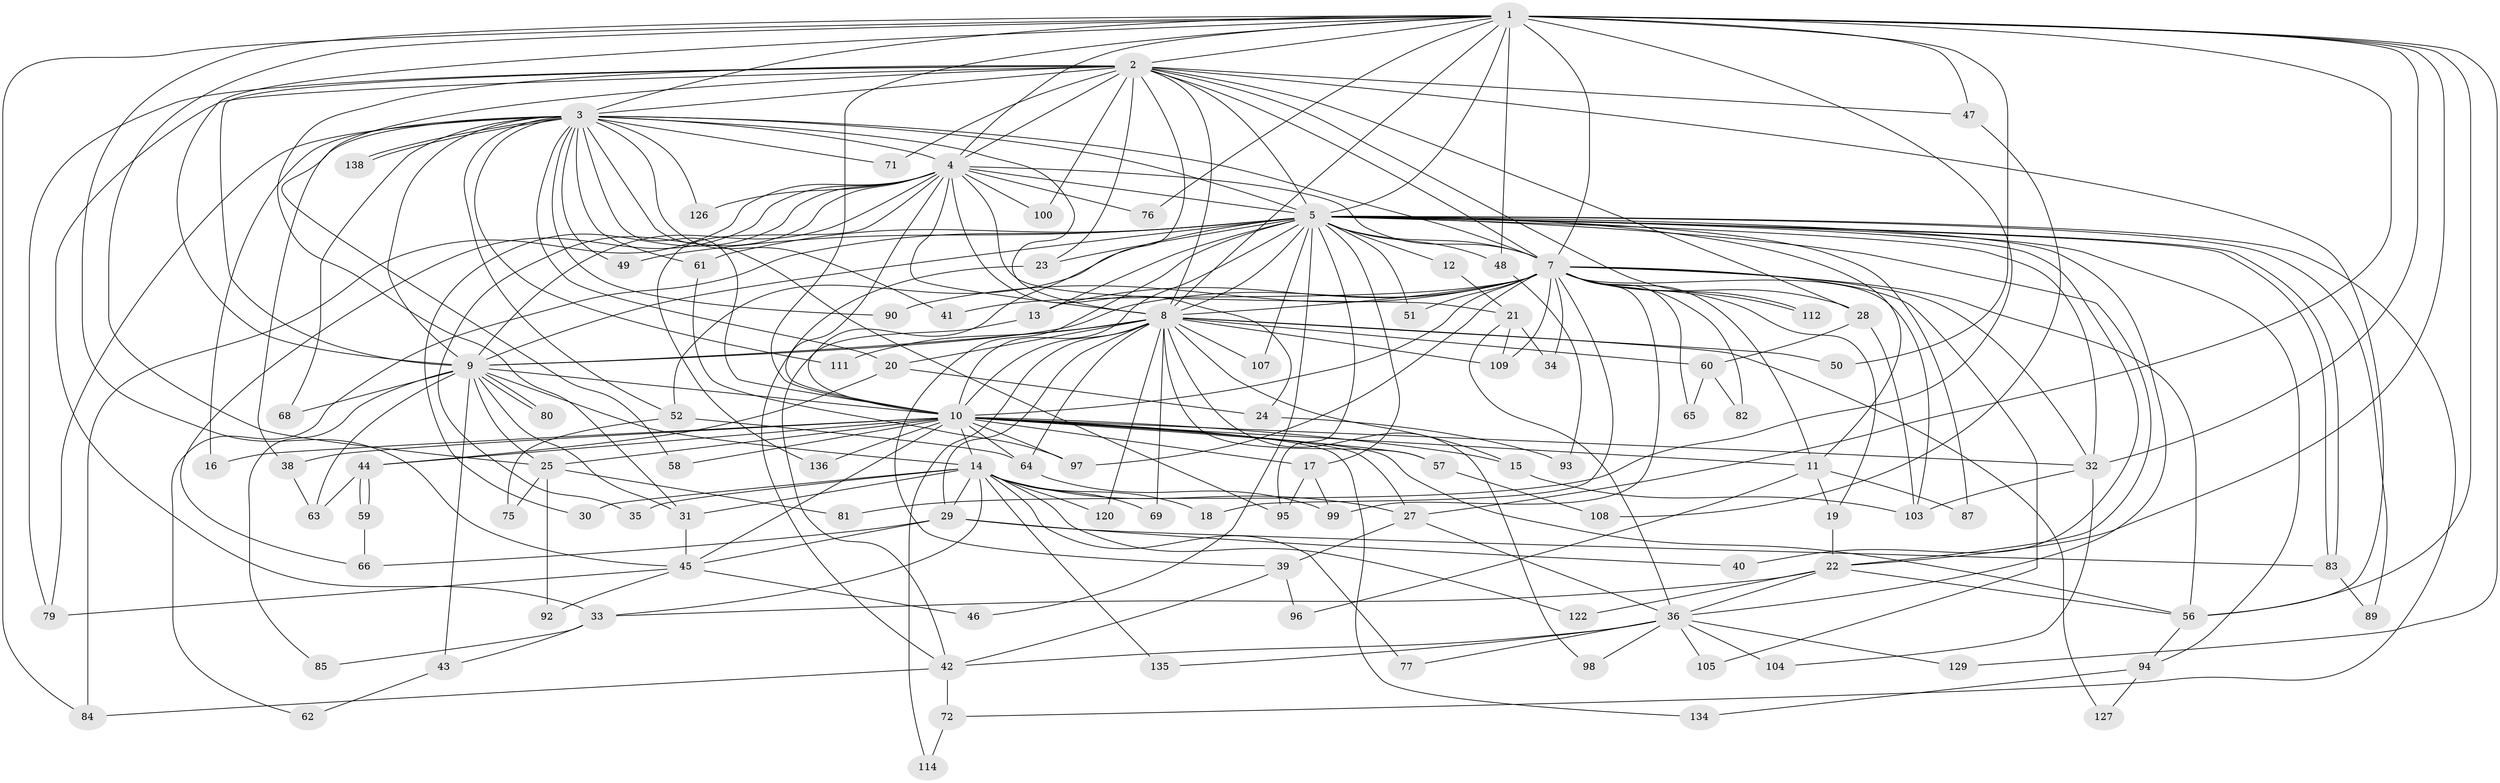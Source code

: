 // original degree distribution, {22: 0.006711409395973154, 21: 0.013422818791946308, 24: 0.006711409395973154, 19: 0.006711409395973154, 27: 0.006711409395973154, 30: 0.006711409395973154, 25: 0.006711409395973154, 18: 0.006711409395973154, 29: 0.006711409395973154, 6: 0.040268456375838924, 3: 0.20134228187919462, 14: 0.006711409395973154, 2: 0.5369127516778524, 4: 0.08053691275167785, 5: 0.040268456375838924, 7: 0.020134228187919462, 11: 0.006711409395973154}
// Generated by graph-tools (version 1.1) at 2025/17/03/04/25 18:17:35]
// undirected, 104 vertices, 254 edges
graph export_dot {
graph [start="1"]
  node [color=gray90,style=filled];
  1;
  2;
  3 [super="+53"];
  4;
  5 [super="+37+6"];
  7;
  8;
  9;
  10;
  11;
  12;
  13;
  14;
  15;
  16;
  17;
  18;
  19;
  20;
  21;
  22;
  23;
  24;
  25 [super="+124"];
  27 [super="+78"];
  28;
  29;
  30;
  31 [super="+117+133"];
  32 [super="+73"];
  33 [super="+146"];
  34;
  35;
  36 [super="+55+54"];
  38 [super="+121"];
  39 [super="+88"];
  40;
  41;
  42 [super="+137+106"];
  43;
  44 [super="+142"];
  45 [super="+145"];
  46;
  47;
  48;
  49;
  50;
  51;
  52;
  56 [super="+131+128+74"];
  57;
  58;
  59 [super="+125"];
  60;
  61;
  62;
  63;
  64 [super="+123"];
  65;
  66;
  68;
  69;
  71;
  72;
  75;
  76;
  77;
  79 [super="+141"];
  80;
  81;
  82;
  83 [super="+115"];
  84 [super="+110"];
  85;
  87;
  89;
  90;
  92;
  93;
  94;
  95;
  96;
  97 [super="+149"];
  98;
  99 [super="+102"];
  100;
  103 [super="+139"];
  104;
  105;
  107;
  108;
  109 [super="+118"];
  111;
  112;
  114;
  120;
  122;
  126;
  127;
  129;
  134;
  135;
  136;
  138;
  1 -- 2;
  1 -- 3;
  1 -- 4;
  1 -- 5 [weight=2];
  1 -- 7;
  1 -- 8;
  1 -- 9;
  1 -- 10;
  1 -- 22;
  1 -- 25;
  1 -- 32;
  1 -- 45;
  1 -- 47;
  1 -- 48;
  1 -- 50;
  1 -- 56;
  1 -- 76;
  1 -- 81;
  1 -- 129;
  1 -- 27;
  1 -- 84;
  2 -- 3;
  2 -- 4;
  2 -- 5 [weight=2];
  2 -- 7;
  2 -- 8;
  2 -- 9;
  2 -- 10;
  2 -- 23;
  2 -- 28;
  2 -- 31 [weight=2];
  2 -- 47;
  2 -- 58;
  2 -- 71;
  2 -- 79;
  2 -- 100;
  2 -- 112;
  2 -- 56;
  2 -- 33;
  3 -- 4;
  3 -- 5 [weight=2];
  3 -- 7;
  3 -- 8 [weight=2];
  3 -- 9;
  3 -- 10;
  3 -- 16;
  3 -- 20;
  3 -- 38;
  3 -- 41;
  3 -- 49;
  3 -- 52;
  3 -- 68;
  3 -- 79;
  3 -- 95;
  3 -- 111;
  3 -- 126;
  3 -- 138;
  3 -- 138;
  3 -- 71;
  3 -- 90 [weight=2];
  3 -- 61;
  4 -- 5 [weight=2];
  4 -- 7;
  4 -- 8;
  4 -- 9;
  4 -- 10;
  4 -- 21;
  4 -- 24;
  4 -- 30;
  4 -- 35;
  4 -- 66;
  4 -- 76;
  4 -- 84;
  4 -- 100;
  4 -- 126;
  4 -- 136;
  5 -- 7 [weight=4];
  5 -- 8 [weight=2];
  5 -- 9 [weight=2];
  5 -- 10 [weight=3];
  5 -- 13;
  5 -- 48;
  5 -- 51;
  5 -- 62;
  5 -- 83;
  5 -- 83;
  5 -- 94;
  5 -- 107;
  5 -- 49;
  5 -- 36 [weight=2];
  5 -- 39 [weight=2];
  5 -- 11;
  5 -- 12;
  5 -- 72;
  5 -- 17;
  5 -- 22;
  5 -- 23;
  5 -- 87;
  5 -- 89;
  5 -- 95;
  5 -- 32;
  5 -- 40;
  5 -- 46;
  5 -- 52;
  5 -- 61;
  7 -- 8;
  7 -- 9;
  7 -- 10;
  7 -- 11;
  7 -- 13;
  7 -- 18;
  7 -- 19;
  7 -- 28;
  7 -- 34;
  7 -- 41;
  7 -- 51;
  7 -- 65;
  7 -- 82;
  7 -- 90;
  7 -- 97;
  7 -- 99;
  7 -- 105;
  7 -- 112;
  7 -- 56;
  7 -- 32;
  7 -- 109;
  7 -- 103;
  8 -- 9;
  8 -- 10;
  8 -- 15;
  8 -- 20;
  8 -- 29;
  8 -- 50;
  8 -- 57;
  8 -- 60;
  8 -- 69;
  8 -- 98;
  8 -- 107;
  8 -- 109;
  8 -- 111;
  8 -- 114;
  8 -- 120;
  8 -- 127;
  8 -- 64;
  9 -- 10;
  9 -- 14;
  9 -- 43;
  9 -- 63;
  9 -- 68;
  9 -- 80;
  9 -- 80;
  9 -- 85;
  9 -- 25;
  9 -- 31;
  10 -- 11;
  10 -- 14;
  10 -- 15;
  10 -- 16;
  10 -- 17;
  10 -- 25;
  10 -- 27;
  10 -- 32;
  10 -- 38 [weight=2];
  10 -- 44;
  10 -- 57;
  10 -- 58;
  10 -- 64;
  10 -- 134;
  10 -- 136;
  10 -- 56;
  10 -- 97;
  10 -- 45;
  11 -- 19;
  11 -- 87;
  11 -- 96;
  12 -- 21;
  13 -- 42;
  14 -- 18;
  14 -- 27;
  14 -- 29;
  14 -- 30;
  14 -- 31;
  14 -- 33;
  14 -- 35;
  14 -- 69;
  14 -- 77;
  14 -- 120;
  14 -- 122;
  14 -- 135;
  15 -- 103;
  17 -- 95;
  17 -- 99;
  19 -- 22;
  20 -- 24;
  20 -- 44;
  21 -- 34;
  21 -- 109;
  21 -- 36;
  22 -- 33;
  22 -- 36;
  22 -- 56;
  22 -- 122;
  23 -- 42;
  24 -- 93;
  25 -- 75;
  25 -- 81;
  25 -- 92;
  27 -- 39;
  27 -- 36;
  28 -- 60;
  28 -- 103;
  29 -- 40;
  29 -- 45;
  29 -- 66;
  29 -- 83;
  31 -- 45;
  32 -- 103;
  32 -- 104;
  33 -- 43;
  33 -- 85;
  36 -- 42;
  36 -- 77;
  36 -- 98;
  36 -- 105;
  36 -- 129;
  36 -- 135;
  36 -- 104;
  38 -- 63;
  39 -- 42;
  39 -- 96;
  42 -- 72;
  42 -- 84;
  43 -- 62;
  44 -- 59;
  44 -- 59;
  44 -- 63;
  45 -- 46;
  45 -- 92;
  45 -- 79;
  47 -- 108;
  48 -- 93;
  52 -- 64;
  52 -- 75;
  56 -- 94;
  57 -- 108;
  59 -- 66;
  60 -- 65;
  60 -- 82;
  61 -- 97;
  64 -- 99;
  72 -- 114;
  83 -- 89;
  94 -- 127;
  94 -- 134;
}
